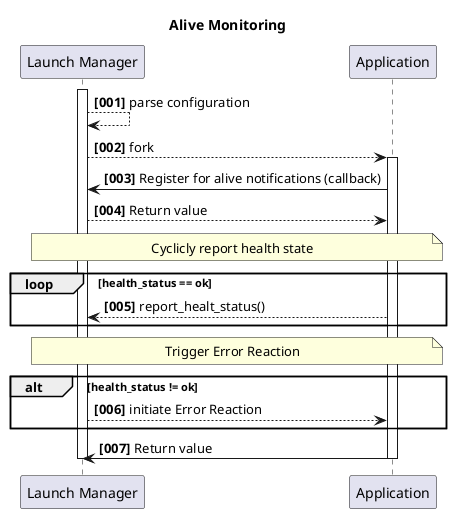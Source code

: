 @startuml
title Alive Monitoring

autonumber "<b>[000]"

participant "Launch Manager" as LM
participant "Application" as App

activate LM

LM --> LM: parse configuration
LM --> App: fork
activate App

App -> LM: Register for alive notifications (callback)
LM --> App: Return value

note over LM, App: Cyclicly report health state
loop health_status == ok
    App --> LM : report_healt_status()
end

note over LM, App: Trigger Error Reaction
alt health_status != ok
    LM --> App: initiate Error Reaction
end

App -> LM: Return value
deactivate App

deactivate LM
@enduml
